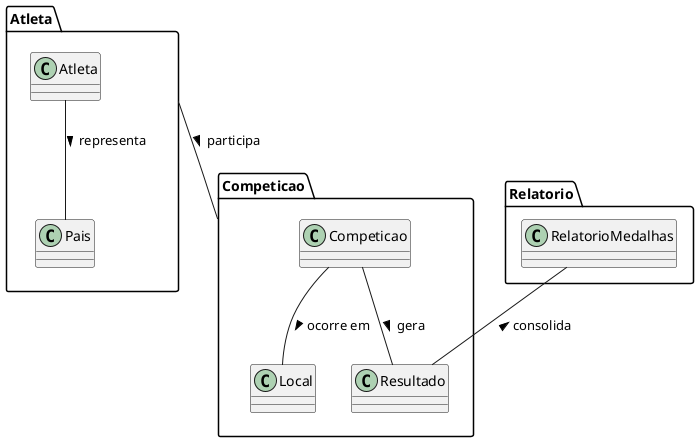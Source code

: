 @startuml

package "Atleta" {
    class Atleta
    class Pais
    Atleta -- Pais : representa >
}

package "Competicao" {
    class Competicao
    class Local
    class Resultado
    Competicao -- Local : ocorre em >
    Competicao -- Resultado : gera >
}

package "Relatorio" {
    class RelatorioMedalhas
    RelatorioMedalhas -- Resultado : < consolida
}

Atleta -- Competicao : participa >

@enduml
